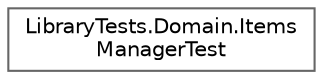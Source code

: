 digraph "Graphical Class Hierarchy"
{
 // INTERACTIVE_SVG=YES
 // LATEX_PDF_SIZE
  bgcolor="transparent";
  edge [fontname=Helvetica,fontsize=10,labelfontname=Helvetica,labelfontsize=10];
  node [fontname=Helvetica,fontsize=10,shape=box,height=0.2,width=0.4];
  rankdir="LR";
  Node0 [id="Node000000",label="LibraryTests.Domain.Items\lManagerTest",height=0.2,width=0.4,color="grey40", fillcolor="white", style="filled",URL="$classLibraryTests_1_1Domain_1_1ItemsManagerTest.html",tooltip=" "];
}
